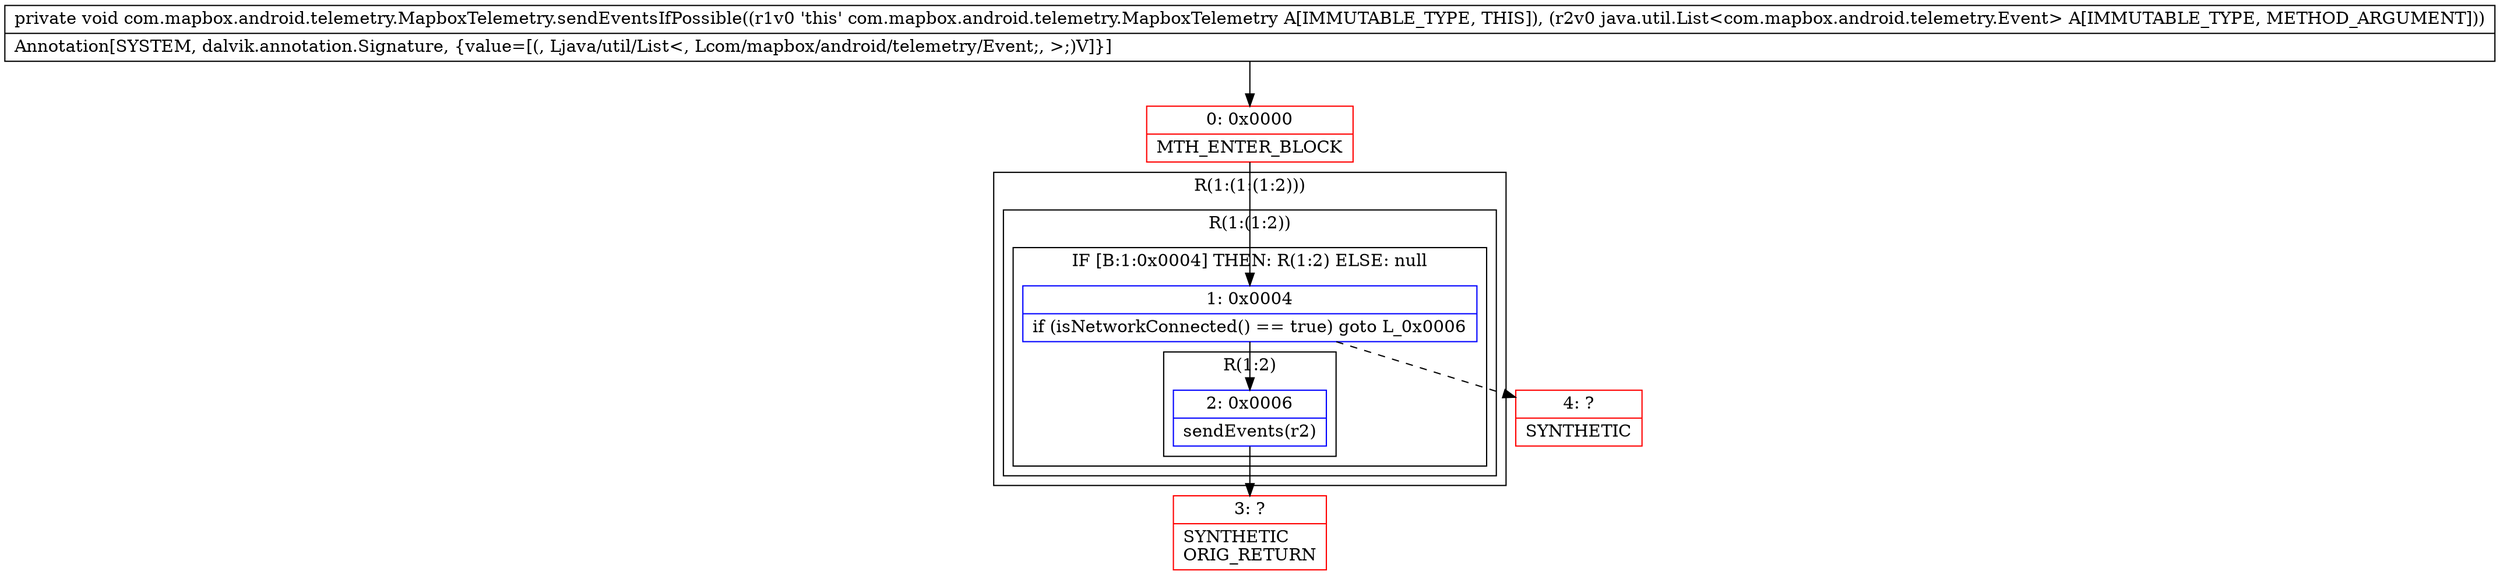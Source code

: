 digraph "CFG forcom.mapbox.android.telemetry.MapboxTelemetry.sendEventsIfPossible(Ljava\/util\/List;)V" {
subgraph cluster_Region_1438801228 {
label = "R(1:(1:(1:2)))";
node [shape=record,color=blue];
subgraph cluster_Region_1984374813 {
label = "R(1:(1:2))";
node [shape=record,color=blue];
subgraph cluster_IfRegion_1306136261 {
label = "IF [B:1:0x0004] THEN: R(1:2) ELSE: null";
node [shape=record,color=blue];
Node_1 [shape=record,label="{1\:\ 0x0004|if (isNetworkConnected() == true) goto L_0x0006\l}"];
subgraph cluster_Region_1752939355 {
label = "R(1:2)";
node [shape=record,color=blue];
Node_2 [shape=record,label="{2\:\ 0x0006|sendEvents(r2)\l}"];
}
}
}
}
Node_0 [shape=record,color=red,label="{0\:\ 0x0000|MTH_ENTER_BLOCK\l}"];
Node_3 [shape=record,color=red,label="{3\:\ ?|SYNTHETIC\lORIG_RETURN\l}"];
Node_4 [shape=record,color=red,label="{4\:\ ?|SYNTHETIC\l}"];
MethodNode[shape=record,label="{private void com.mapbox.android.telemetry.MapboxTelemetry.sendEventsIfPossible((r1v0 'this' com.mapbox.android.telemetry.MapboxTelemetry A[IMMUTABLE_TYPE, THIS]), (r2v0 java.util.List\<com.mapbox.android.telemetry.Event\> A[IMMUTABLE_TYPE, METHOD_ARGUMENT]))  | Annotation[SYSTEM, dalvik.annotation.Signature, \{value=[(, Ljava\/util\/List\<, Lcom\/mapbox\/android\/telemetry\/Event;, \>;)V]\}]\l}"];
MethodNode -> Node_0;
Node_1 -> Node_2;
Node_1 -> Node_4[style=dashed];
Node_2 -> Node_3;
Node_0 -> Node_1;
}

